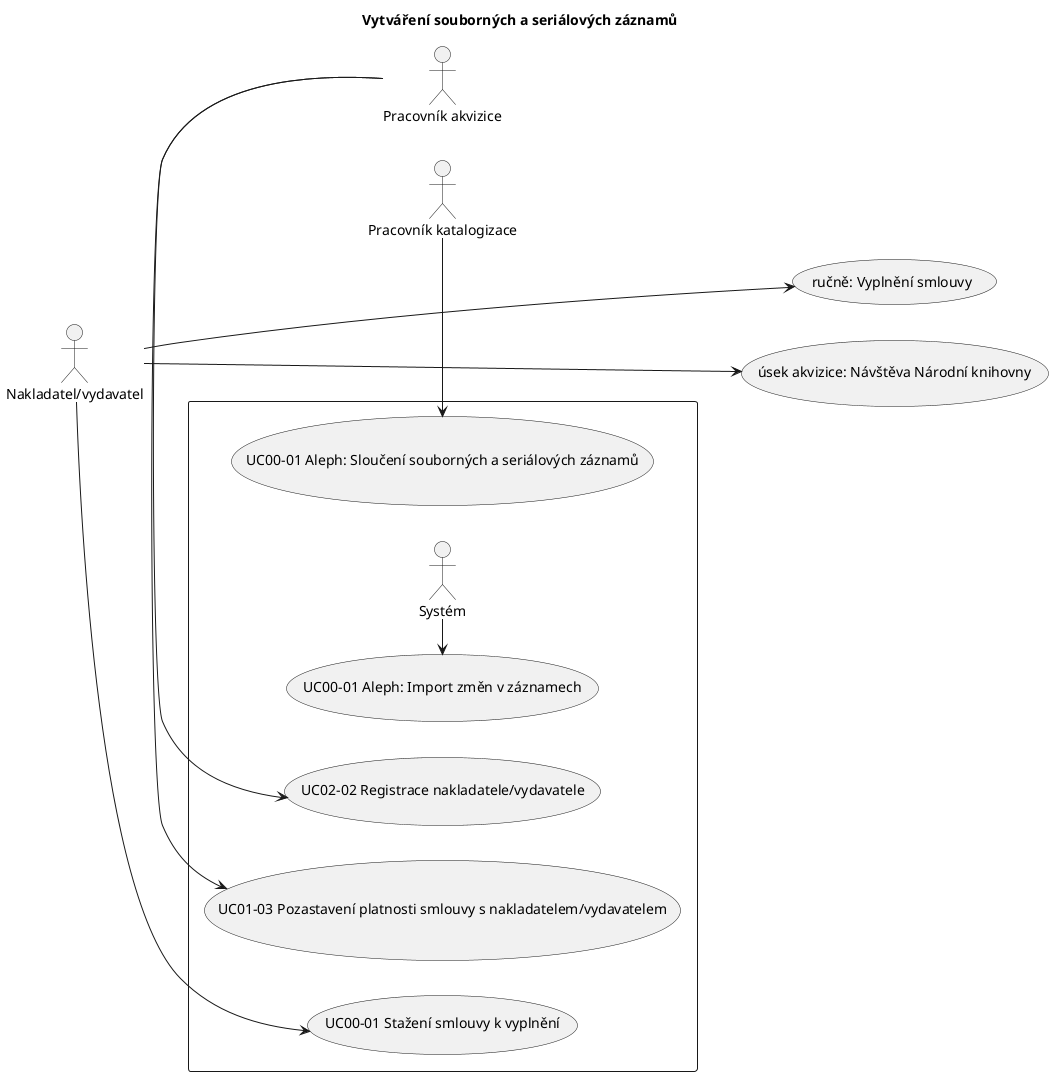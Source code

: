 @startuml
left to right direction
title Vytváření souborných a seriálových záznamů
skinparam packageStyle rect

actor :Nakladatel/vydavatel:
actor :Pracovník akvizice:
actor :Pracovník katalogizace:

rectangle  {
	   :Pracovník katalogizace: -left-> (UC00-01 Aleph: Sloučení souborných a seriálových záznamů)
	   :Systém: -left-> (UC00-01 Aleph: Import změn v záznamech)

	  :Nakladatel/vydavatel: --> (UC00-01 Stažení smlouvy k vyplnění)
	  :Pracovník akvizice: -left-> (UC02-02 Registrace nakladatele/vydavatele)
	  :Pracovník akvizice: -left-> (UC01-03 Pozastavení platnosti smlouvy s nakladatelem/vydavatelem)
}

:Nakladatel/vydavatel: ---> (ručně: Vyplnění smlouvy)
:Nakladatel/vydavatel: ---> (úsek akvizice: Návštěva Národní knihovny)
@enduml

